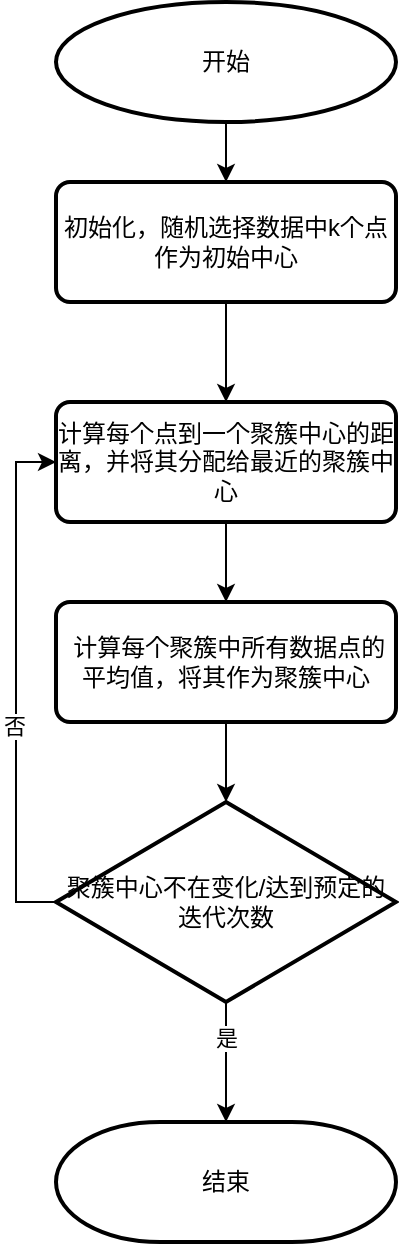 <mxfile version="21.5.2" type="github">
  <diagram name="第 1 页" id="JDY-mIcXNNvNOXGqkoDx">
    <mxGraphModel dx="1728" dy="940" grid="1" gridSize="10" guides="1" tooltips="1" connect="1" arrows="1" fold="1" page="1" pageScale="1" pageWidth="827" pageHeight="1169" math="0" shadow="0">
      <root>
        <mxCell id="0" />
        <mxCell id="1" parent="0" />
        <mxCell id="CTSj2EqwepDu6mIkNb9_-12" style="edgeStyle=orthogonalEdgeStyle;rounded=0;orthogonalLoop=1;jettySize=auto;html=1;exitX=0.5;exitY=1;exitDx=0;exitDy=0;exitPerimeter=0;entryX=0.5;entryY=0;entryDx=0;entryDy=0;" parent="1" source="CTSj2EqwepDu6mIkNb9_-4" target="CTSj2EqwepDu6mIkNb9_-5" edge="1">
          <mxGeometry relative="1" as="geometry" />
        </mxCell>
        <mxCell id="CTSj2EqwepDu6mIkNb9_-4" value="&lt;font style=&quot;vertical-align: inherit;&quot;&gt;&lt;font style=&quot;vertical-align: inherit;&quot;&gt;&lt;font style=&quot;vertical-align: inherit;&quot;&gt;&lt;font style=&quot;vertical-align: inherit;&quot;&gt;开始&lt;/font&gt;&lt;/font&gt;&lt;/font&gt;&lt;/font&gt;" style="strokeWidth=2;html=1;shape=mxgraph.flowchart.start_1;whiteSpace=wrap;" parent="1" vertex="1">
          <mxGeometry x="331" y="40" width="170" height="60" as="geometry" />
        </mxCell>
        <mxCell id="CTSj2EqwepDu6mIkNb9_-13" style="edgeStyle=orthogonalEdgeStyle;rounded=0;orthogonalLoop=1;jettySize=auto;html=1;exitX=0.5;exitY=1;exitDx=0;exitDy=0;entryX=0.5;entryY=0;entryDx=0;entryDy=0;" parent="1" source="CTSj2EqwepDu6mIkNb9_-5" target="CTSj2EqwepDu6mIkNb9_-6" edge="1">
          <mxGeometry relative="1" as="geometry" />
        </mxCell>
        <mxCell id="CTSj2EqwepDu6mIkNb9_-5" value="&lt;font style=&quot;vertical-align: inherit;&quot;&gt;&lt;font style=&quot;vertical-align: inherit;&quot;&gt;&lt;font style=&quot;vertical-align: inherit;&quot;&gt;&lt;font style=&quot;vertical-align: inherit;&quot;&gt;&lt;font style=&quot;vertical-align: inherit;&quot;&gt;&lt;font style=&quot;vertical-align: inherit;&quot;&gt;&lt;font style=&quot;vertical-align: inherit;&quot;&gt;&lt;font style=&quot;vertical-align: inherit;&quot;&gt;&lt;font style=&quot;vertical-align: inherit;&quot;&gt;&lt;font style=&quot;vertical-align: inherit;&quot;&gt;初始化，随机选择数据中k个点作为初始中心&lt;/font&gt;&lt;/font&gt;&lt;/font&gt;&lt;/font&gt;&lt;/font&gt;&lt;/font&gt;&lt;/font&gt;&lt;/font&gt;&lt;/font&gt;&lt;/font&gt;" style="rounded=1;whiteSpace=wrap;html=1;absoluteArcSize=1;arcSize=14;strokeWidth=2;" parent="1" vertex="1">
          <mxGeometry x="331" y="130" width="170" height="60" as="geometry" />
        </mxCell>
        <mxCell id="CTSj2EqwepDu6mIkNb9_-14" style="edgeStyle=orthogonalEdgeStyle;rounded=0;orthogonalLoop=1;jettySize=auto;html=1;exitX=0.5;exitY=1;exitDx=0;exitDy=0;entryX=0.5;entryY=0;entryDx=0;entryDy=0;" parent="1" source="CTSj2EqwepDu6mIkNb9_-6" target="CTSj2EqwepDu6mIkNb9_-7" edge="1">
          <mxGeometry relative="1" as="geometry" />
        </mxCell>
        <mxCell id="CTSj2EqwepDu6mIkNb9_-6" value="&lt;font style=&quot;vertical-align: inherit;&quot;&gt;&lt;font style=&quot;vertical-align: inherit;&quot;&gt;计算每个点到一个聚簇中心的距离，并将其分配给最近的聚簇中心&lt;/font&gt;&lt;/font&gt;" style="rounded=1;whiteSpace=wrap;html=1;absoluteArcSize=1;arcSize=14;strokeWidth=2;" parent="1" vertex="1">
          <mxGeometry x="331" y="240" width="170" height="60" as="geometry" />
        </mxCell>
        <mxCell id="CTSj2EqwepDu6mIkNb9_-16" style="edgeStyle=orthogonalEdgeStyle;rounded=0;orthogonalLoop=1;jettySize=auto;html=1;exitX=0.5;exitY=1;exitDx=0;exitDy=0;entryX=0.5;entryY=0;entryDx=0;entryDy=0;entryPerimeter=0;" parent="1" source="CTSj2EqwepDu6mIkNb9_-7" target="CTSj2EqwepDu6mIkNb9_-8" edge="1">
          <mxGeometry relative="1" as="geometry" />
        </mxCell>
        <mxCell id="CTSj2EqwepDu6mIkNb9_-7" value="&lt;font style=&quot;vertical-align: inherit;&quot;&gt;&lt;font style=&quot;vertical-align: inherit;&quot;&gt;&lt;font style=&quot;vertical-align: inherit;&quot;&gt;&lt;font style=&quot;vertical-align: inherit;&quot;&gt;&lt;font style=&quot;vertical-align: inherit;&quot;&gt;&lt;font style=&quot;vertical-align: inherit;&quot;&gt;&lt;font style=&quot;vertical-align: inherit;&quot;&gt;&lt;font style=&quot;vertical-align: inherit;&quot;&gt;&amp;nbsp;计算每个聚簇中所有数据点的平均值，将其作为聚簇中心&lt;/font&gt;&lt;/font&gt;&lt;/font&gt;&lt;/font&gt;&lt;/font&gt;&lt;/font&gt;&lt;/font&gt;&lt;/font&gt;" style="rounded=1;whiteSpace=wrap;html=1;absoluteArcSize=1;arcSize=14;strokeWidth=2;" parent="1" vertex="1">
          <mxGeometry x="331" y="340" width="170" height="60" as="geometry" />
        </mxCell>
        <mxCell id="CTSj2EqwepDu6mIkNb9_-17" style="edgeStyle=orthogonalEdgeStyle;rounded=0;orthogonalLoop=1;jettySize=auto;html=1;exitX=0.5;exitY=1;exitDx=0;exitDy=0;exitPerimeter=0;entryX=0.5;entryY=0;entryDx=0;entryDy=0;entryPerimeter=0;" parent="1" source="CTSj2EqwepDu6mIkNb9_-8" target="CTSj2EqwepDu6mIkNb9_-11" edge="1">
          <mxGeometry relative="1" as="geometry" />
        </mxCell>
        <mxCell id="CTSj2EqwepDu6mIkNb9_-19" value="&lt;font style=&quot;vertical-align: inherit;&quot;&gt;&lt;font style=&quot;vertical-align: inherit;&quot;&gt;是&lt;/font&gt;&lt;/font&gt;" style="edgeLabel;html=1;align=center;verticalAlign=middle;resizable=0;points=[];" parent="CTSj2EqwepDu6mIkNb9_-17" vertex="1" connectable="0">
          <mxGeometry x="-0.405" relative="1" as="geometry">
            <mxPoint as="offset" />
          </mxGeometry>
        </mxCell>
        <mxCell id="CTSj2EqwepDu6mIkNb9_-18" style="edgeStyle=orthogonalEdgeStyle;rounded=0;orthogonalLoop=1;jettySize=auto;html=1;exitX=0;exitY=0.5;exitDx=0;exitDy=0;exitPerimeter=0;entryX=0;entryY=0.5;entryDx=0;entryDy=0;" parent="1" source="CTSj2EqwepDu6mIkNb9_-8" target="CTSj2EqwepDu6mIkNb9_-6" edge="1">
          <mxGeometry relative="1" as="geometry" />
        </mxCell>
        <mxCell id="CTSj2EqwepDu6mIkNb9_-20" value="&lt;font style=&quot;vertical-align: inherit;&quot;&gt;&lt;font style=&quot;vertical-align: inherit;&quot;&gt;否&lt;/font&gt;&lt;/font&gt;" style="edgeLabel;html=1;align=center;verticalAlign=middle;resizable=0;points=[];" parent="CTSj2EqwepDu6mIkNb9_-18" vertex="1" connectable="0">
          <mxGeometry x="-0.169" y="1" relative="1" as="geometry">
            <mxPoint as="offset" />
          </mxGeometry>
        </mxCell>
        <mxCell id="CTSj2EqwepDu6mIkNb9_-8" value="&lt;font style=&quot;vertical-align: inherit;&quot;&gt;&lt;font style=&quot;vertical-align: inherit;&quot;&gt;&lt;font style=&quot;vertical-align: inherit;&quot;&gt;&lt;font style=&quot;vertical-align: inherit;&quot;&gt;聚簇中心不在变化/达到预定的迭代次数&lt;/font&gt;&lt;/font&gt;&lt;/font&gt;&lt;/font&gt;" style="strokeWidth=2;html=1;shape=mxgraph.flowchart.decision;whiteSpace=wrap;" parent="1" vertex="1">
          <mxGeometry x="331" y="440" width="170" height="100" as="geometry" />
        </mxCell>
        <mxCell id="CTSj2EqwepDu6mIkNb9_-11" value="&lt;font style=&quot;vertical-align: inherit;&quot;&gt;&lt;font style=&quot;vertical-align: inherit;&quot;&gt;结束&lt;/font&gt;&lt;/font&gt;" style="strokeWidth=2;html=1;shape=mxgraph.flowchart.terminator;whiteSpace=wrap;" parent="1" vertex="1">
          <mxGeometry x="331" y="600" width="170" height="60" as="geometry" />
        </mxCell>
      </root>
    </mxGraphModel>
  </diagram>
</mxfile>
